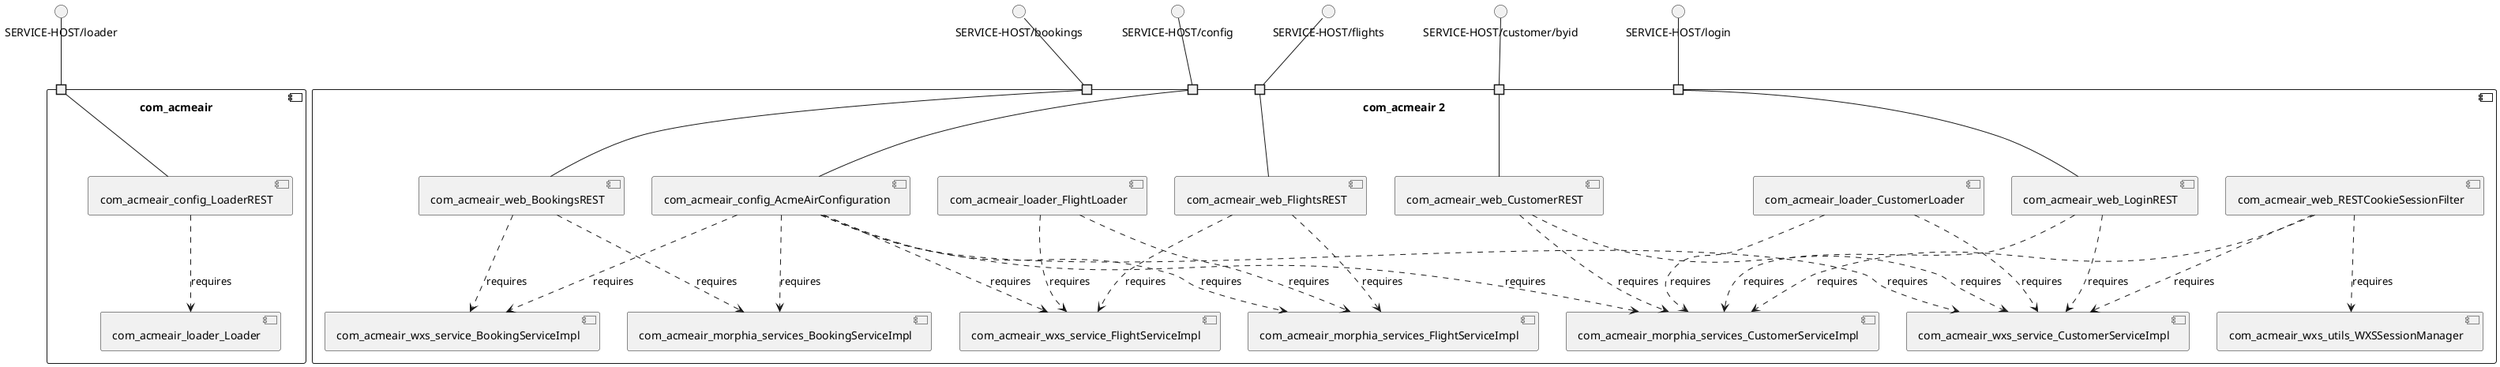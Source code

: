 @startuml
skinparam fixCircleLabelOverlapping true
skinparam componentStyle uml2
component "com_acmeair\n\n\n\n\n\n" {
[com_acmeair_config_LoaderREST]
[com_acmeair_loader_Loader]
portin " " as com_acmeair_requires_SERVICE_HOST_loader
[com_acmeair_config_LoaderREST]..>[com_acmeair_loader_Loader] : requires
"com_acmeair_requires_SERVICE_HOST_loader"--[com_acmeair_config_LoaderREST]
}
interface "SERVICE-HOST/loader" as interface.SERVICE_HOST_loader
interface.SERVICE_HOST_loader--"com_acmeair_requires_SERVICE_HOST_loader"
component "com_acmeair 2\n\n\n\n\n\n" {
[com_acmeair_wxs_utils_WXSSessionManager]
[com_acmeair_loader_CustomerLoader]
[com_acmeair_web_RESTCookieSessionFilter]
[com_acmeair_wxs_service_BookingServiceImpl]
[com_acmeair_web_LoginREST]
[com_acmeair_morphia_services_BookingServiceImpl]
[com_acmeair_wxs_service_FlightServiceImpl]
[com_acmeair_config_AcmeAirConfiguration]
[com_acmeair_web_FlightsREST]
[com_acmeair_web_CustomerREST]
[com_acmeair_morphia_services_FlightServiceImpl]
[com_acmeair_morphia_services_CustomerServiceImpl]
[com_acmeair_loader_FlightLoader]
[com_acmeair_wxs_service_CustomerServiceImpl]
[com_acmeair_web_BookingsREST]
portin " " as com_acmeair_2_requires_SERVICE_HOST_customer_byid
portin " " as com_acmeair_2_requires_SERVICE_HOST_config
portin " " as com_acmeair_2_requires_SERVICE_HOST_flights
portin " " as com_acmeair_2_requires_SERVICE_HOST_bookings
portin " " as com_acmeair_2_requires_SERVICE_HOST_login
[com_acmeair_web_RESTCookieSessionFilter]..>[com_acmeair_morphia_services_CustomerServiceImpl] : requires
[com_acmeair_web_BookingsREST]..>[com_acmeair_wxs_service_BookingServiceImpl] : requires
[com_acmeair_config_AcmeAirConfiguration]..>[com_acmeair_morphia_services_FlightServiceImpl] : requires
[com_acmeair_web_BookingsREST]..>[com_acmeair_morphia_services_BookingServiceImpl] : requires
[com_acmeair_config_AcmeAirConfiguration]..>[com_acmeair_wxs_service_FlightServiceImpl] : requires
[com_acmeair_web_CustomerREST]..>[com_acmeair_morphia_services_CustomerServiceImpl] : requires
[com_acmeair_config_AcmeAirConfiguration]..>[com_acmeair_morphia_services_BookingServiceImpl] : requires
[com_acmeair_config_AcmeAirConfiguration]..>[com_acmeair_wxs_service_CustomerServiceImpl] : requires
[com_acmeair_config_AcmeAirConfiguration]..>[com_acmeair_morphia_services_CustomerServiceImpl] : requires
[com_acmeair_web_LoginREST]..>[com_acmeair_wxs_service_CustomerServiceImpl] : requires
[com_acmeair_web_RESTCookieSessionFilter]..>[com_acmeair_wxs_utils_WXSSessionManager] : requires
[com_acmeair_web_LoginREST]..>[com_acmeair_morphia_services_CustomerServiceImpl] : requires
[com_acmeair_config_AcmeAirConfiguration]..>[com_acmeair_wxs_service_BookingServiceImpl] : requires
[com_acmeair_web_RESTCookieSessionFilter]..>[com_acmeair_wxs_service_CustomerServiceImpl] : requires
[com_acmeair_web_CustomerREST]..>[com_acmeair_wxs_service_CustomerServiceImpl] : requires
[com_acmeair_loader_CustomerLoader]..>[com_acmeair_wxs_service_CustomerServiceImpl] : requires
[com_acmeair_loader_CustomerLoader]..>[com_acmeair_morphia_services_CustomerServiceImpl] : requires
[com_acmeair_loader_FlightLoader]..>[com_acmeair_morphia_services_FlightServiceImpl] : requires
[com_acmeair_loader_FlightLoader]..>[com_acmeair_wxs_service_FlightServiceImpl] : requires
[com_acmeair_web_FlightsREST]..>[com_acmeair_morphia_services_FlightServiceImpl] : requires
[com_acmeair_web_FlightsREST]..>[com_acmeair_wxs_service_FlightServiceImpl] : requires
"com_acmeair_2_requires_SERVICE_HOST_flights"--[com_acmeair_web_FlightsREST]
"com_acmeair_2_requires_SERVICE_HOST_customer_byid"--[com_acmeair_web_CustomerREST]
"com_acmeair_2_requires_SERVICE_HOST_login"--[com_acmeair_web_LoginREST]
"com_acmeair_2_requires_SERVICE_HOST_config"--[com_acmeair_config_AcmeAirConfiguration]
"com_acmeair_2_requires_SERVICE_HOST_bookings"--[com_acmeair_web_BookingsREST]
}
interface "SERVICE-HOST/bookings" as interface.SERVICE_HOST_bookings
interface.SERVICE_HOST_bookings--"com_acmeair_2_requires_SERVICE_HOST_bookings"
interface "SERVICE-HOST/config" as interface.SERVICE_HOST_config
interface.SERVICE_HOST_config--"com_acmeair_2_requires_SERVICE_HOST_config"
interface "SERVICE-HOST/customer/byid" as interface.SERVICE_HOST_customer_byid
interface.SERVICE_HOST_customer_byid--"com_acmeair_2_requires_SERVICE_HOST_customer_byid"
interface "SERVICE-HOST/flights" as interface.SERVICE_HOST_flights
interface.SERVICE_HOST_flights--"com_acmeair_2_requires_SERVICE_HOST_flights"
interface "SERVICE-HOST/login" as interface.SERVICE_HOST_login
interface.SERVICE_HOST_login--"com_acmeair_2_requires_SERVICE_HOST_login"

@enduml
